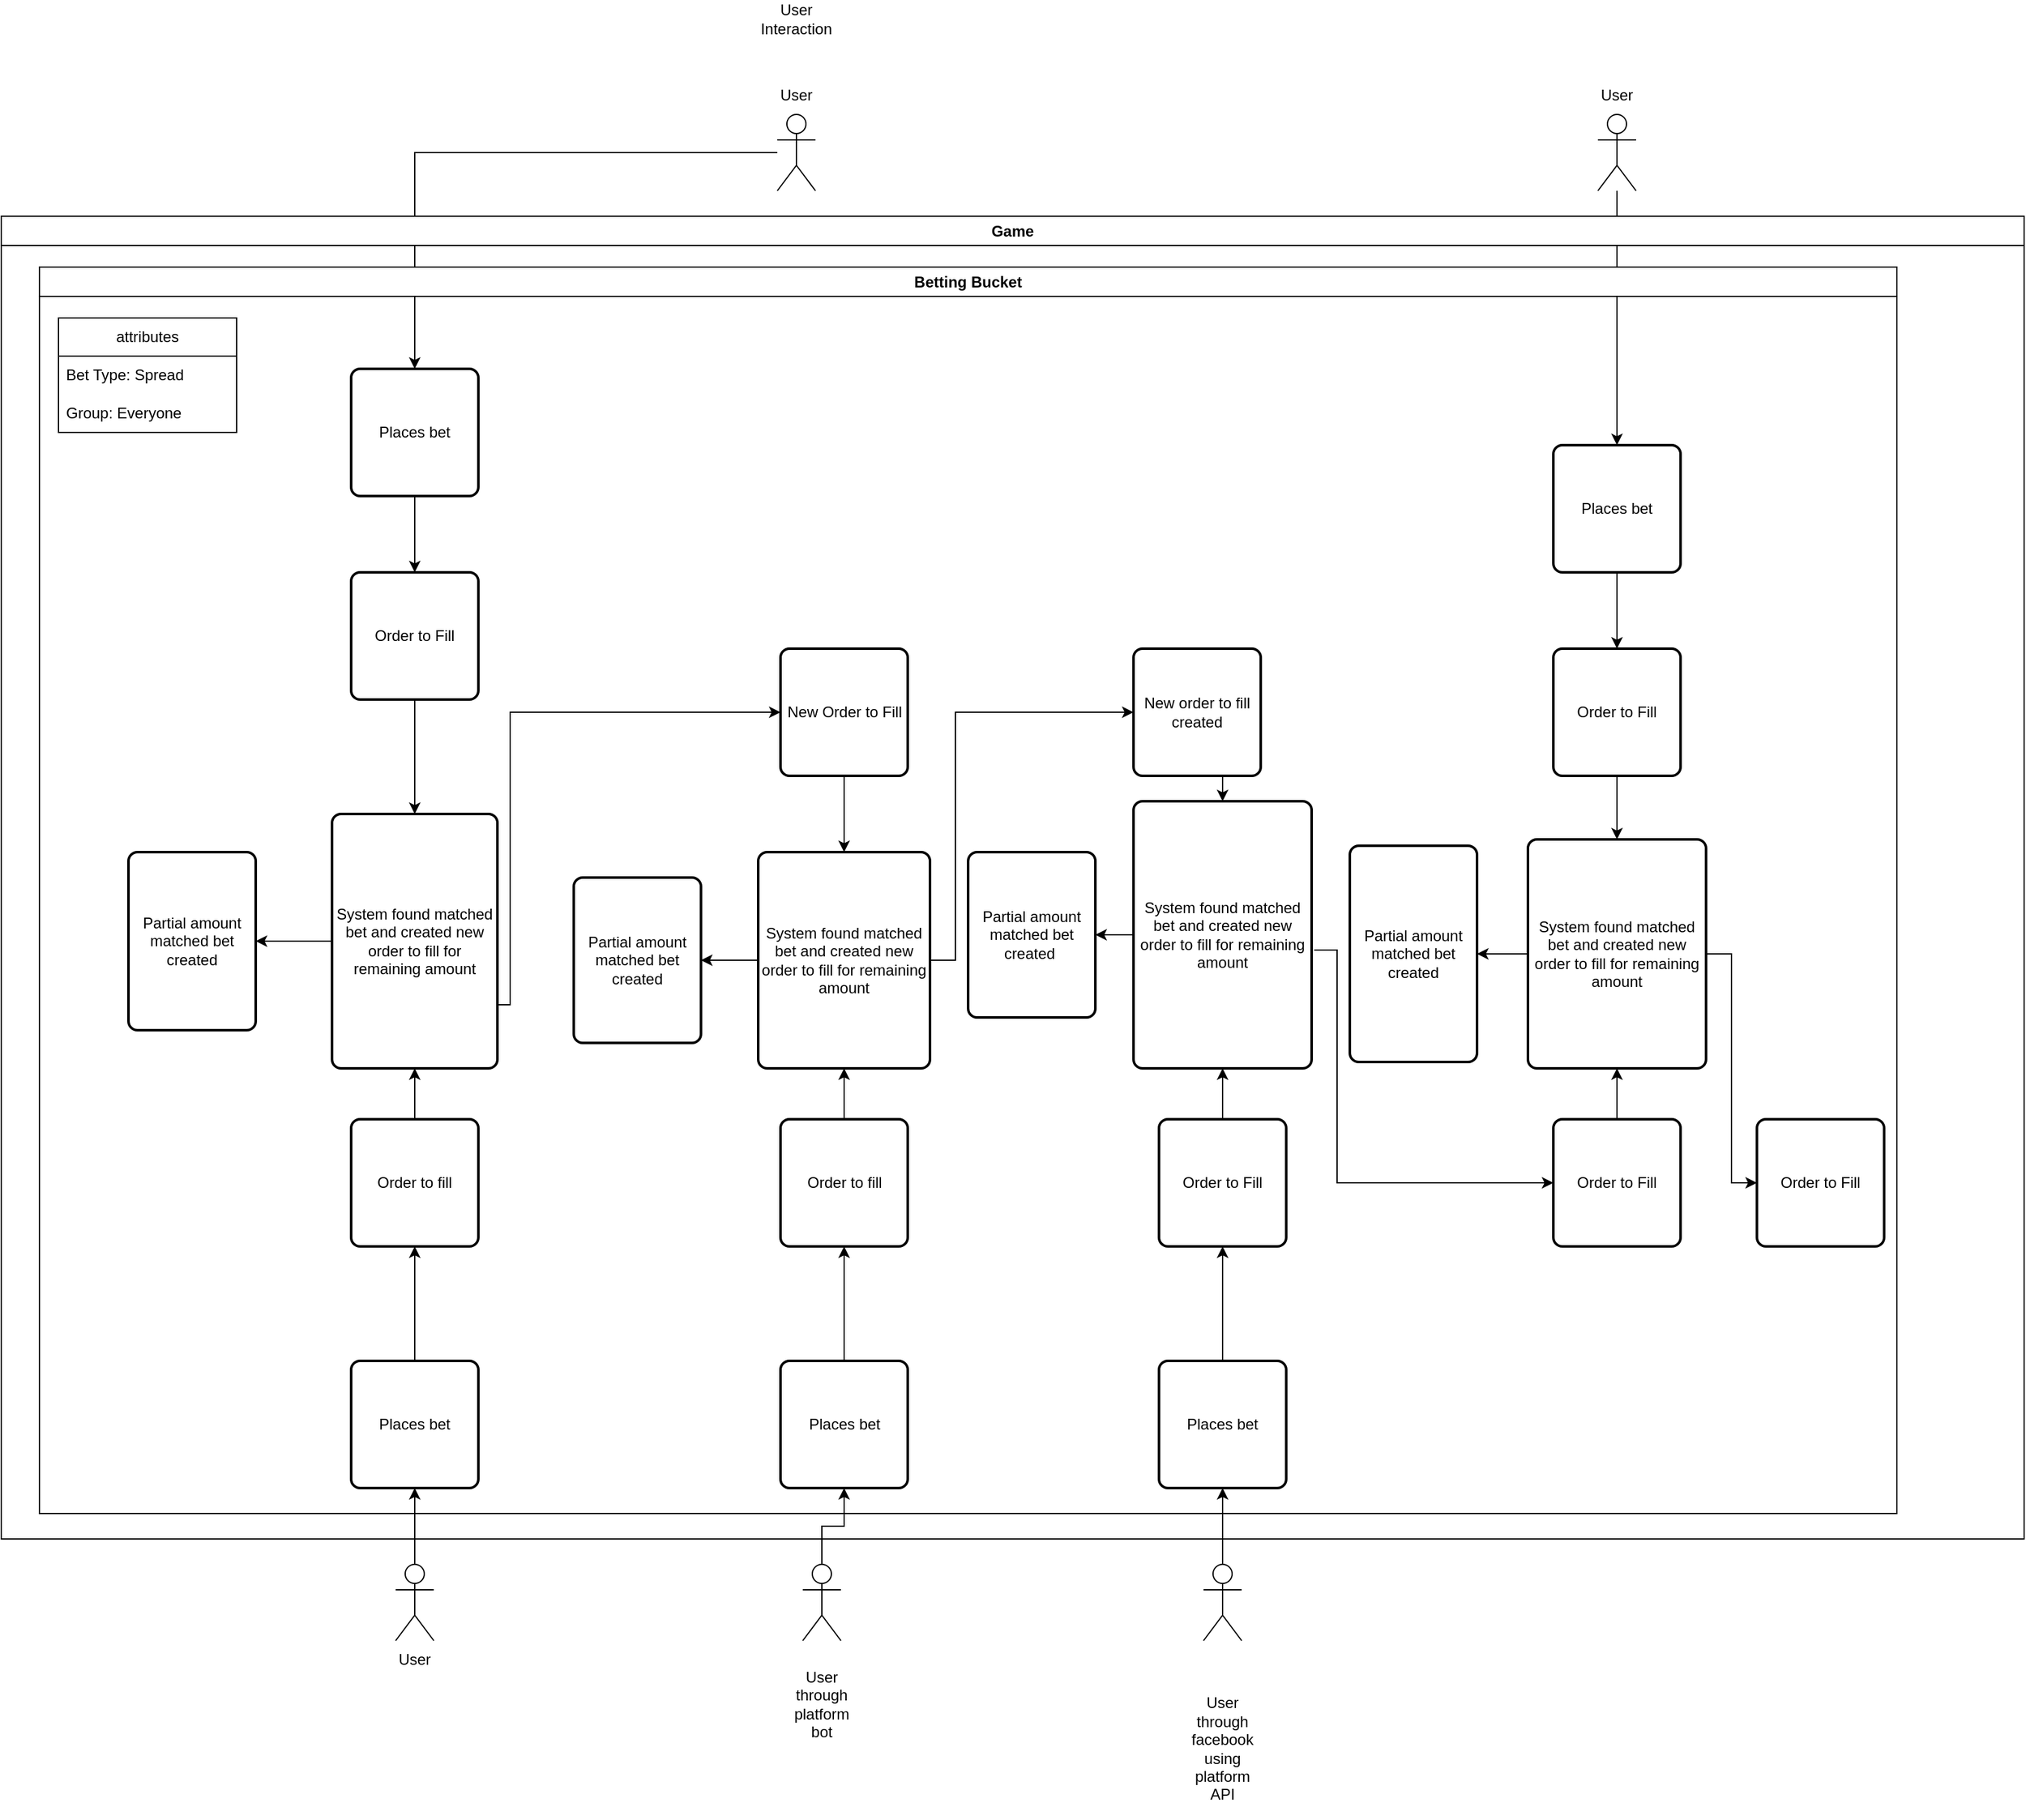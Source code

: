 <mxfile version="20.8.0" type="google"><diagram id="s0r4tMOKfsie9Xmo9wVz" name="Page-1"><mxGraphModel grid="1" page="1" gridSize="10" guides="1" tooltips="1" connect="1" arrows="1" fold="1" pageScale="1" pageWidth="850" pageHeight="1100" math="0" shadow="0"><root><mxCell id="0"/><mxCell id="1" parent="0"/><mxCell id="s4sc9LMO3XYH5nvy0ZxB-34" style="edgeStyle=orthogonalEdgeStyle;rounded=0;orthogonalLoop=1;jettySize=auto;html=1;exitX=0.5;exitY=1;exitDx=0;exitDy=0;entryX=0.5;entryY=0;entryDx=0;entryDy=0;" edge="1" parent="1" source="s4sc9LMO3XYH5nvy0ZxB-3" target="J85HS0c1JScTjTQKyJ4_-6"><mxGeometry relative="1" as="geometry"/></mxCell><mxCell id="s4sc9LMO3XYH5nvy0ZxB-46" style="edgeStyle=orthogonalEdgeStyle;rounded=0;orthogonalLoop=1;jettySize=auto;html=1;entryX=0.5;entryY=0;entryDx=0;entryDy=0;" edge="1" parent="1" source="s4sc9LMO3XYH5nvy0ZxB-5" target="s4sc9LMO3XYH5nvy0ZxB-1"><mxGeometry relative="1" as="geometry"/></mxCell><mxCell id="s4sc9LMO3XYH5nvy0ZxB-5" value="Actor" style="shape=umlActor;verticalLabelPosition=bottom;verticalAlign=top;html=1;outlineConnect=0;noLabel=1;" vertex="1" parent="1"><mxGeometry x="400" y="140" width="30" height="60" as="geometry"/></mxCell><mxCell id="J85HS0c1JScTjTQKyJ4_-2" style="edgeStyle=orthogonalEdgeStyle;rounded=0;orthogonalLoop=1;jettySize=auto;html=1;entryX=0.5;entryY=1;entryDx=0;entryDy=0;" edge="1" parent="1" source="s4sc9LMO3XYH5nvy0ZxB-6" target="J85HS0c1JScTjTQKyJ4_-1"><mxGeometry relative="1" as="geometry"/></mxCell><mxCell id="J85HS0c1JScTjTQKyJ4_-3" style="edgeStyle=orthogonalEdgeStyle;rounded=0;orthogonalLoop=1;jettySize=auto;html=1;" edge="1" parent="1" source="s4sc9LMO3XYH5nvy0ZxB-8" target="J85HS0c1JScTjTQKyJ4_-1"><mxGeometry relative="1" as="geometry"/></mxCell><mxCell id="s4sc9LMO3XYH5nvy0ZxB-35" style="edgeStyle=orthogonalEdgeStyle;rounded=0;orthogonalLoop=1;jettySize=auto;html=1;exitX=0.5;exitY=1;exitDx=0;exitDy=0;entryX=0.5;entryY=0;entryDx=0;entryDy=0;" edge="1" parent="1" source="s4sc9LMO3XYH5nvy0ZxB-9" target="J85HS0c1JScTjTQKyJ4_-9"><mxGeometry relative="1" as="geometry"/></mxCell><mxCell id="s4sc9LMO3XYH5nvy0ZxB-9" value="New order to fill created" style="rounded=1;whiteSpace=wrap;html=1;absoluteArcSize=1;arcSize=14;strokeWidth=2;" vertex="1" parent="1"><mxGeometry x="680" y="560" width="100" height="100" as="geometry"/></mxCell><mxCell id="s4sc9LMO3XYH5nvy0ZxB-33" style="edgeStyle=orthogonalEdgeStyle;rounded=0;orthogonalLoop=1;jettySize=auto;html=1;exitX=0.5;exitY=0;exitDx=0;exitDy=0;entryX=0.5;entryY=1;entryDx=0;entryDy=0;" edge="1" parent="1" source="s4sc9LMO3XYH5nvy0ZxB-11" target="J85HS0c1JScTjTQKyJ4_-6"><mxGeometry relative="1" as="geometry"/></mxCell><mxCell id="s4sc9LMO3XYH5nvy0ZxB-53" style="edgeStyle=orthogonalEdgeStyle;rounded=0;orthogonalLoop=1;jettySize=auto;html=1;entryX=0.5;entryY=1;entryDx=0;entryDy=0;" edge="1" parent="1" source="s4sc9LMO3XYH5nvy0ZxB-14" target="J85HS0c1JScTjTQKyJ4_-9"><mxGeometry relative="1" as="geometry"/></mxCell><mxCell id="s4sc9LMO3XYH5nvy0ZxB-37" style="edgeStyle=orthogonalEdgeStyle;rounded=0;orthogonalLoop=1;jettySize=auto;html=1;exitX=0.5;exitY=0;exitDx=0;exitDy=0;entryX=0.5;entryY=1;entryDx=0;entryDy=0;" edge="1" parent="1" source="s4sc9LMO3XYH5nvy0ZxB-16" target="J85HS0c1JScTjTQKyJ4_-13"><mxGeometry relative="1" as="geometry"/></mxCell><mxCell id="s4sc9LMO3XYH5nvy0ZxB-36" style="edgeStyle=orthogonalEdgeStyle;rounded=0;orthogonalLoop=1;jettySize=auto;html=1;exitX=0.5;exitY=1;exitDx=0;exitDy=0;entryX=0.5;entryY=0;entryDx=0;entryDy=0;" edge="1" parent="1" source="s4sc9LMO3XYH5nvy0ZxB-17" target="J85HS0c1JScTjTQKyJ4_-13"><mxGeometry relative="1" as="geometry"/></mxCell><mxCell id="s4sc9LMO3XYH5nvy0ZxB-45" style="edgeStyle=orthogonalEdgeStyle;rounded=0;orthogonalLoop=1;jettySize=auto;html=1;entryX=0.5;entryY=0;entryDx=0;entryDy=0;" edge="1" parent="1" source="s4sc9LMO3XYH5nvy0ZxB-38" target="s4sc9LMO3XYH5nvy0ZxB-39"><mxGeometry relative="1" as="geometry"/></mxCell><mxCell id="s4sc9LMO3XYH5nvy0ZxB-38" value="Actor" style="shape=umlActor;verticalLabelPosition=bottom;verticalAlign=top;html=1;outlineConnect=0;noLabel=1;" vertex="1" parent="1"><mxGeometry x="1045" y="140" width="30" height="60" as="geometry"/></mxCell><mxCell id="s4sc9LMO3XYH5nvy0ZxB-52" style="edgeStyle=orthogonalEdgeStyle;rounded=0;orthogonalLoop=1;jettySize=auto;html=1;entryX=0.5;entryY=1;entryDx=0;entryDy=0;" edge="1" parent="1" source="s4sc9LMO3XYH5nvy0ZxB-47" target="s4sc9LMO3XYH5nvy0ZxB-42"><mxGeometry relative="1" as="geometry"/></mxCell><mxCell id="s4sc9LMO3XYH5nvy0ZxB-47" value="Actor" style="shape=umlActor;verticalLabelPosition=bottom;verticalAlign=top;html=1;outlineConnect=0;noLabel=1;" vertex="1" parent="1"><mxGeometry x="100" y="1280" width="30" height="60" as="geometry"/></mxCell><mxCell id="s4sc9LMO3XYH5nvy0ZxB-51" style="edgeStyle=orthogonalEdgeStyle;rounded=0;orthogonalLoop=1;jettySize=auto;html=1;entryX=0.5;entryY=1;entryDx=0;entryDy=0;" edge="1" parent="1" source="s4sc9LMO3XYH5nvy0ZxB-48" target="s4sc9LMO3XYH5nvy0ZxB-43"><mxGeometry relative="1" as="geometry"/></mxCell><mxCell id="s4sc9LMO3XYH5nvy0ZxB-48" value="Actor" style="shape=umlActor;verticalLabelPosition=bottom;verticalAlign=top;html=1;outlineConnect=0;noLabel=1;" vertex="1" parent="1"><mxGeometry x="420" y="1280" width="30" height="60" as="geometry"/></mxCell><mxCell id="s4sc9LMO3XYH5nvy0ZxB-50" style="edgeStyle=orthogonalEdgeStyle;rounded=0;orthogonalLoop=1;jettySize=auto;html=1;entryX=0.5;entryY=1;entryDx=0;entryDy=0;" edge="1" parent="1" source="s4sc9LMO3XYH5nvy0ZxB-49" target="s4sc9LMO3XYH5nvy0ZxB-44"><mxGeometry relative="1" as="geometry"/></mxCell><mxCell id="s4sc9LMO3XYH5nvy0ZxB-49" value="Actor" style="shape=umlActor;verticalLabelPosition=bottom;verticalAlign=top;html=1;outlineConnect=0;noLabel=1;" vertex="1" parent="1"><mxGeometry x="735" y="1280" width="30" height="60" as="geometry"/></mxCell><mxCell id="J85HS0c1JScTjTQKyJ4_-4" style="edgeStyle=orthogonalEdgeStyle;rounded=0;orthogonalLoop=1;jettySize=auto;html=1;entryX=1;entryY=0.5;entryDx=0;entryDy=0;" edge="1" parent="1" source="J85HS0c1JScTjTQKyJ4_-1" target="s4sc9LMO3XYH5nvy0ZxB-4"><mxGeometry relative="1" as="geometry"/></mxCell><mxCell id="J85HS0c1JScTjTQKyJ4_-5" style="edgeStyle=orthogonalEdgeStyle;rounded=0;orthogonalLoop=1;jettySize=auto;html=1;entryX=0;entryY=0.5;entryDx=0;entryDy=0;" edge="1" parent="1" source="J85HS0c1JScTjTQKyJ4_-1" target="s4sc9LMO3XYH5nvy0ZxB-3"><mxGeometry relative="1" as="geometry"><Array as="points"><mxPoint x="190" y="840"/><mxPoint x="190" y="610"/></Array></mxGeometry></mxCell><mxCell id="J85HS0c1JScTjTQKyJ4_-1" value="System found matched bet&amp;nbsp;&lt;span style=&quot;font-size: 12.0px;&quot;&gt;and created new order to fill for remaining amount&lt;/span&gt;" style="rounded=1;whiteSpace=wrap;html=1;absoluteArcSize=1;arcSize=14;strokeWidth=2;" vertex="1" parent="1"><mxGeometry x="50" y="690" width="130" height="200" as="geometry"/></mxCell><mxCell id="J85HS0c1JScTjTQKyJ4_-7" style="edgeStyle=orthogonalEdgeStyle;rounded=0;orthogonalLoop=1;jettySize=auto;html=1;entryX=1;entryY=0.5;entryDx=0;entryDy=0;" edge="1" parent="1" source="J85HS0c1JScTjTQKyJ4_-6" target="s4sc9LMO3XYH5nvy0ZxB-10"><mxGeometry relative="1" as="geometry"/></mxCell><mxCell id="J85HS0c1JScTjTQKyJ4_-8" style="edgeStyle=orthogonalEdgeStyle;rounded=0;orthogonalLoop=1;jettySize=auto;html=1;entryX=0;entryY=0.5;entryDx=0;entryDy=0;" edge="1" parent="1" source="J85HS0c1JScTjTQKyJ4_-6" target="s4sc9LMO3XYH5nvy0ZxB-9"><mxGeometry relative="1" as="geometry"><Array as="points"><mxPoint x="540" y="805"/><mxPoint x="540" y="610"/></Array></mxGeometry></mxCell><mxCell id="J85HS0c1JScTjTQKyJ4_-6" value="System found matched bet and created new order to fill for remaining amount" style="rounded=1;whiteSpace=wrap;html=1;absoluteArcSize=1;arcSize=14;strokeWidth=2;" vertex="1" parent="1"><mxGeometry x="385" y="720" width="135" height="170" as="geometry"/></mxCell><mxCell id="J85HS0c1JScTjTQKyJ4_-11" style="edgeStyle=orthogonalEdgeStyle;rounded=0;orthogonalLoop=1;jettySize=auto;html=1;entryX=0;entryY=0.5;entryDx=0;entryDy=0;exitX=1.014;exitY=0.557;exitDx=0;exitDy=0;exitPerimeter=0;" edge="1" parent="1" source="J85HS0c1JScTjTQKyJ4_-9" target="s4sc9LMO3XYH5nvy0ZxB-16"><mxGeometry relative="1" as="geometry"><Array as="points"><mxPoint x="840" y="797"/><mxPoint x="840" y="980"/></Array></mxGeometry></mxCell><mxCell id="J85HS0c1JScTjTQKyJ4_-12" value="" style="edgeStyle=orthogonalEdgeStyle;rounded=0;orthogonalLoop=1;jettySize=auto;html=1;" edge="1" parent="1" source="J85HS0c1JScTjTQKyJ4_-9" target="s4sc9LMO3XYH5nvy0ZxB-13"><mxGeometry relative="1" as="geometry"/></mxCell><mxCell id="J85HS0c1JScTjTQKyJ4_-9" value="System found matched bet&amp;nbsp;&lt;span style=&quot;font-size: 12.0px;&quot;&gt;and created new order to fill for remaining amount&lt;/span&gt;" style="rounded=1;whiteSpace=wrap;html=1;absoluteArcSize=1;arcSize=14;strokeWidth=2;" vertex="1" parent="1"><mxGeometry x="680" y="680" width="140" height="210" as="geometry"/></mxCell><mxCell id="J85HS0c1JScTjTQKyJ4_-14" style="edgeStyle=orthogonalEdgeStyle;rounded=0;orthogonalLoop=1;jettySize=auto;html=1;entryX=0;entryY=0.5;entryDx=0;entryDy=0;" edge="1" parent="1" source="J85HS0c1JScTjTQKyJ4_-13" target="s4sc9LMO3XYH5nvy0ZxB-25"><mxGeometry relative="1" as="geometry"/></mxCell><mxCell id="J85HS0c1JScTjTQKyJ4_-15" value="" style="edgeStyle=orthogonalEdgeStyle;rounded=0;orthogonalLoop=1;jettySize=auto;html=1;" edge="1" parent="1" source="J85HS0c1JScTjTQKyJ4_-13" target="s4sc9LMO3XYH5nvy0ZxB-18"><mxGeometry relative="1" as="geometry"/></mxCell><mxCell id="J85HS0c1JScTjTQKyJ4_-13" value="System found matched bet&amp;nbsp;&lt;span style=&quot;font-size: 12.0px;&quot;&gt;and created new order to fill for remaining amount&lt;/span&gt;" style="rounded=1;whiteSpace=wrap;html=1;absoluteArcSize=1;arcSize=14;strokeWidth=2;" vertex="1" parent="1"><mxGeometry x="990" y="710" width="140" height="180" as="geometry"/></mxCell><mxCell id="J85HS0c1JScTjTQKyJ4_-17" value="User" style="text;html=1;strokeColor=none;fillColor=none;align=center;verticalAlign=middle;whiteSpace=wrap;rounded=0;" vertex="1" parent="1"><mxGeometry x="85" y="1340" width="60" height="30" as="geometry"/></mxCell><mxCell id="J85HS0c1JScTjTQKyJ4_-18" value="User through platform bot" style="text;html=1;strokeColor=none;fillColor=none;align=center;verticalAlign=middle;whiteSpace=wrap;rounded=0;" vertex="1" parent="1"><mxGeometry x="405" y="1350" width="60" height="80" as="geometry"/></mxCell><mxCell id="J85HS0c1JScTjTQKyJ4_-19" value="User through facebook using platform API" style="text;html=1;strokeColor=none;fillColor=none;align=center;verticalAlign=middle;whiteSpace=wrap;rounded=0;" vertex="1" parent="1"><mxGeometry x="720" y="1370" width="60" height="110" as="geometry"/></mxCell><mxCell id="J85HS0c1JScTjTQKyJ4_-20" value="User" style="text;html=1;strokeColor=none;fillColor=none;align=center;verticalAlign=middle;whiteSpace=wrap;rounded=0;" vertex="1" parent="1"><mxGeometry x="385" y="110" width="60" height="30" as="geometry"/></mxCell><mxCell id="J85HS0c1JScTjTQKyJ4_-21" value="User" style="text;html=1;strokeColor=none;fillColor=none;align=center;verticalAlign=middle;whiteSpace=wrap;rounded=0;" vertex="1" parent="1"><mxGeometry x="1030" y="110" width="60" height="30" as="geometry"/></mxCell><mxCell id="J85HS0c1JScTjTQKyJ4_-23" value="Game" style="swimlane;whiteSpace=wrap;html=1;" vertex="1" parent="1"><mxGeometry x="-210" y="220" width="1590" height="1040" as="geometry"/></mxCell><mxCell id="J85HS0c1JScTjTQKyJ4_-24" value="Betting Bucket" style="swimlane;whiteSpace=wrap;html=1;" vertex="1" parent="J85HS0c1JScTjTQKyJ4_-23"><mxGeometry x="30" y="40" width="1460" height="980" as="geometry"/></mxCell><mxCell id="J85HS0c1JScTjTQKyJ4_-25" value="attributes" style="swimlane;fontStyle=0;childLayout=stackLayout;horizontal=1;startSize=30;horizontalStack=0;resizeParent=1;resizeParentMax=0;resizeLast=0;collapsible=1;marginBottom=0;whiteSpace=wrap;html=1;" vertex="1" parent="J85HS0c1JScTjTQKyJ4_-24"><mxGeometry x="15" y="40" width="140" height="90" as="geometry"/></mxCell><mxCell id="J85HS0c1JScTjTQKyJ4_-26" value="Bet Type: Spread" style="text;strokeColor=none;fillColor=none;align=left;verticalAlign=middle;spacingLeft=4;spacingRight=4;overflow=hidden;points=[[0,0.5],[1,0.5]];portConstraint=eastwest;rotatable=0;whiteSpace=wrap;html=1;" vertex="1" parent="J85HS0c1JScTjTQKyJ4_-25"><mxGeometry y="30" width="140" height="30" as="geometry"/></mxCell><mxCell id="J85HS0c1JScTjTQKyJ4_-27" value="Group: Everyone" style="text;strokeColor=none;fillColor=none;align=left;verticalAlign=middle;spacingLeft=4;spacingRight=4;overflow=hidden;points=[[0,0.5],[1,0.5]];portConstraint=eastwest;rotatable=0;whiteSpace=wrap;html=1;" vertex="1" parent="J85HS0c1JScTjTQKyJ4_-25"><mxGeometry y="60" width="140" height="30" as="geometry"/></mxCell><mxCell id="s4sc9LMO3XYH5nvy0ZxB-25" value="Order to Fill" style="rounded=1;whiteSpace=wrap;html=1;absoluteArcSize=1;arcSize=14;strokeWidth=2;" vertex="1" parent="J85HS0c1JScTjTQKyJ4_-24"><mxGeometry x="1350" y="670" width="100" height="100" as="geometry"/></mxCell><mxCell id="s4sc9LMO3XYH5nvy0ZxB-16" value="Order to Fill" style="rounded=1;whiteSpace=wrap;html=1;absoluteArcSize=1;arcSize=14;strokeWidth=2;" vertex="1" parent="J85HS0c1JScTjTQKyJ4_-24"><mxGeometry x="1190" y="670" width="100" height="100" as="geometry"/></mxCell><mxCell id="s4sc9LMO3XYH5nvy0ZxB-18" value="Partial amount&lt;br&gt;matched bet created" style="rounded=1;whiteSpace=wrap;html=1;absoluteArcSize=1;arcSize=14;strokeWidth=2;" vertex="1" parent="J85HS0c1JScTjTQKyJ4_-24"><mxGeometry x="1030" y="455" width="100" height="170" as="geometry"/></mxCell><mxCell id="s4sc9LMO3XYH5nvy0ZxB-13" value="Partial amount matched bet created&amp;nbsp;" style="rounded=1;whiteSpace=wrap;html=1;absoluteArcSize=1;arcSize=14;strokeWidth=2;" vertex="1" parent="J85HS0c1JScTjTQKyJ4_-24"><mxGeometry x="730" y="460" width="100" height="130" as="geometry"/></mxCell><mxCell id="s4sc9LMO3XYH5nvy0ZxB-10" value="Partial amount&lt;br&gt;matched bet created" style="rounded=1;whiteSpace=wrap;html=1;absoluteArcSize=1;arcSize=14;strokeWidth=2;" vertex="1" parent="J85HS0c1JScTjTQKyJ4_-24"><mxGeometry x="420" y="480" width="100" height="130" as="geometry"/></mxCell><mxCell id="s4sc9LMO3XYH5nvy0ZxB-4" value="Partial amount matched bet created" style="rounded=1;whiteSpace=wrap;html=1;absoluteArcSize=1;arcSize=14;strokeWidth=2;" vertex="1" parent="J85HS0c1JScTjTQKyJ4_-24"><mxGeometry x="70" y="460" width="100" height="140" as="geometry"/></mxCell><mxCell id="s4sc9LMO3XYH5nvy0ZxB-8" value="Order to Fill" style="rounded=1;whiteSpace=wrap;html=1;absoluteArcSize=1;arcSize=14;strokeWidth=2;" vertex="1" parent="J85HS0c1JScTjTQKyJ4_-24"><mxGeometry x="245" y="240" width="100" height="100" as="geometry"/></mxCell><mxCell id="s4sc9LMO3XYH5nvy0ZxB-3" value="New Order to Fill" style="rounded=1;whiteSpace=wrap;html=1;absoluteArcSize=1;arcSize=14;strokeWidth=2;" vertex="1" parent="J85HS0c1JScTjTQKyJ4_-24"><mxGeometry x="582.5" y="300" width="100" height="100" as="geometry"/></mxCell><mxCell id="s4sc9LMO3XYH5nvy0ZxB-6" value="Order to fill" style="rounded=1;whiteSpace=wrap;html=1;absoluteArcSize=1;arcSize=14;strokeWidth=2;" vertex="1" parent="J85HS0c1JScTjTQKyJ4_-24"><mxGeometry x="245" y="670" width="100" height="100" as="geometry"/></mxCell><mxCell id="s4sc9LMO3XYH5nvy0ZxB-42" value="Places bet&lt;br&gt;" style="rounded=1;whiteSpace=wrap;html=1;absoluteArcSize=1;arcSize=14;strokeWidth=2;" vertex="1" parent="J85HS0c1JScTjTQKyJ4_-24"><mxGeometry x="245" y="860" width="100" height="100" as="geometry"/></mxCell><mxCell id="s4sc9LMO3XYH5nvy0ZxB-26" style="edgeStyle=orthogonalEdgeStyle;rounded=0;orthogonalLoop=1;jettySize=auto;html=1;exitX=0.5;exitY=0;exitDx=0;exitDy=0;entryX=0.5;entryY=1;entryDx=0;entryDy=0;" edge="1" parent="J85HS0c1JScTjTQKyJ4_-24" source="s4sc9LMO3XYH5nvy0ZxB-42" target="s4sc9LMO3XYH5nvy0ZxB-6"><mxGeometry relative="1" as="geometry"><mxPoint x="280" y="840" as="sourcePoint"/></mxGeometry></mxCell><mxCell id="s4sc9LMO3XYH5nvy0ZxB-11" value="Order to fill" style="rounded=1;whiteSpace=wrap;html=1;absoluteArcSize=1;arcSize=14;strokeWidth=2;" vertex="1" parent="J85HS0c1JScTjTQKyJ4_-24"><mxGeometry x="582.5" y="670" width="100" height="100" as="geometry"/></mxCell><mxCell id="s4sc9LMO3XYH5nvy0ZxB-43" value="Places bet&lt;br&gt;" style="rounded=1;whiteSpace=wrap;html=1;absoluteArcSize=1;arcSize=14;strokeWidth=2;" vertex="1" parent="J85HS0c1JScTjTQKyJ4_-24"><mxGeometry x="582.5" y="860" width="100" height="100" as="geometry"/></mxCell><mxCell id="s4sc9LMO3XYH5nvy0ZxB-27" style="edgeStyle=orthogonalEdgeStyle;rounded=0;orthogonalLoop=1;jettySize=auto;html=1;entryX=0.5;entryY=1;entryDx=0;entryDy=0;" edge="1" parent="J85HS0c1JScTjTQKyJ4_-24" source="s4sc9LMO3XYH5nvy0ZxB-43" target="s4sc9LMO3XYH5nvy0ZxB-11"><mxGeometry relative="1" as="geometry"><mxPoint x="595" y="840" as="sourcePoint"/></mxGeometry></mxCell><mxCell id="s4sc9LMO3XYH5nvy0ZxB-14" value="Order to Fill" style="rounded=1;whiteSpace=wrap;html=1;absoluteArcSize=1;arcSize=14;strokeWidth=2;" vertex="1" parent="J85HS0c1JScTjTQKyJ4_-24"><mxGeometry x="880" y="670" width="100" height="100" as="geometry"/></mxCell><mxCell id="s4sc9LMO3XYH5nvy0ZxB-44" value="Places bet&lt;br&gt;" style="rounded=1;whiteSpace=wrap;html=1;absoluteArcSize=1;arcSize=14;strokeWidth=2;" vertex="1" parent="J85HS0c1JScTjTQKyJ4_-24"><mxGeometry x="880" y="860" width="100" height="100" as="geometry"/></mxCell><mxCell id="s4sc9LMO3XYH5nvy0ZxB-28" style="edgeStyle=orthogonalEdgeStyle;rounded=0;orthogonalLoop=1;jettySize=auto;html=1;entryX=0.5;entryY=1;entryDx=0;entryDy=0;exitX=0.5;exitY=0;exitDx=0;exitDy=0;" edge="1" parent="J85HS0c1JScTjTQKyJ4_-24" source="s4sc9LMO3XYH5nvy0ZxB-44" target="s4sc9LMO3XYH5nvy0ZxB-14"><mxGeometry relative="1" as="geometry"><mxPoint x="850" y="850" as="sourcePoint"/></mxGeometry></mxCell><mxCell id="s4sc9LMO3XYH5nvy0ZxB-17" value="Order to Fill" style="rounded=1;whiteSpace=wrap;html=1;absoluteArcSize=1;arcSize=14;strokeWidth=2;" vertex="1" parent="J85HS0c1JScTjTQKyJ4_-24"><mxGeometry x="1190" y="300" width="100" height="100" as="geometry"/></mxCell><mxCell id="s4sc9LMO3XYH5nvy0ZxB-39" value="Places bet&lt;br&gt;" style="rounded=1;whiteSpace=wrap;html=1;absoluteArcSize=1;arcSize=14;strokeWidth=2;" vertex="1" parent="J85HS0c1JScTjTQKyJ4_-24"><mxGeometry x="1190" y="140" width="100" height="100" as="geometry"/></mxCell><mxCell id="s4sc9LMO3XYH5nvy0ZxB-41" style="edgeStyle=orthogonalEdgeStyle;rounded=0;orthogonalLoop=1;jettySize=auto;html=1;exitX=0.5;exitY=1;exitDx=0;exitDy=0;" edge="1" parent="J85HS0c1JScTjTQKyJ4_-24" source="s4sc9LMO3XYH5nvy0ZxB-39" target="s4sc9LMO3XYH5nvy0ZxB-17"><mxGeometry relative="1" as="geometry"/></mxCell><mxCell id="s4sc9LMO3XYH5nvy0ZxB-1" value="Places bet&lt;br&gt;" style="rounded=1;whiteSpace=wrap;html=1;absoluteArcSize=1;arcSize=14;strokeWidth=2;" vertex="1" parent="J85HS0c1JScTjTQKyJ4_-24"><mxGeometry x="245" y="80" width="100" height="100" as="geometry"/></mxCell><mxCell id="s4sc9LMO3XYH5nvy0ZxB-21" style="edgeStyle=orthogonalEdgeStyle;rounded=0;orthogonalLoop=1;jettySize=auto;html=1;entryX=0.5;entryY=0;entryDx=0;entryDy=0;exitX=0.5;exitY=1;exitDx=0;exitDy=0;" edge="1" parent="J85HS0c1JScTjTQKyJ4_-24" source="s4sc9LMO3XYH5nvy0ZxB-1" target="s4sc9LMO3XYH5nvy0ZxB-8"><mxGeometry relative="1" as="geometry"><mxPoint x="540" y="190" as="sourcePoint"/></mxGeometry></mxCell><mxCell id="J85HS0c1JScTjTQKyJ4_-30" value="User Interaction" style="text;html=1;strokeColor=none;fillColor=none;align=center;verticalAlign=middle;whiteSpace=wrap;rounded=0;" vertex="1" parent="1"><mxGeometry x="385" y="50" width="60" height="30" as="geometry"/></mxCell></root></mxGraphModel></diagram></mxfile>